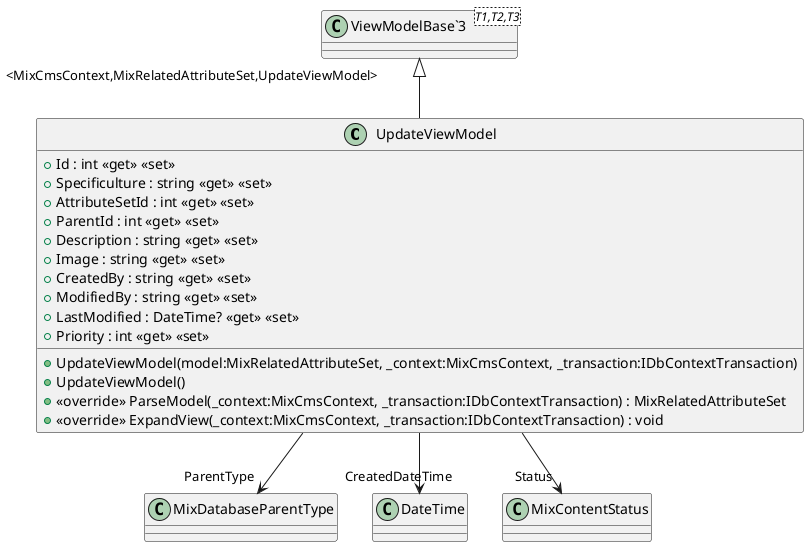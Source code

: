 @startuml
class UpdateViewModel {
    + Id : int <<get>> <<set>>
    + Specificulture : string <<get>> <<set>>
    + AttributeSetId : int <<get>> <<set>>
    + ParentId : int <<get>> <<set>>
    + Description : string <<get>> <<set>>
    + Image : string <<get>> <<set>>
    + CreatedBy : string <<get>> <<set>>
    + ModifiedBy : string <<get>> <<set>>
    + LastModified : DateTime? <<get>> <<set>>
    + Priority : int <<get>> <<set>>
    + UpdateViewModel(model:MixRelatedAttributeSet, _context:MixCmsContext, _transaction:IDbContextTransaction)
    + UpdateViewModel()
    + <<override>> ParseModel(_context:MixCmsContext, _transaction:IDbContextTransaction) : MixRelatedAttributeSet
    + <<override>> ExpandView(_context:MixCmsContext, _transaction:IDbContextTransaction) : void
}
class "ViewModelBase`3"<T1,T2,T3> {
}
"ViewModelBase`3" "<MixCmsContext,MixRelatedAttributeSet,UpdateViewModel>" <|-- UpdateViewModel
UpdateViewModel --> "ParentType" MixDatabaseParentType
UpdateViewModel --> "CreatedDateTime" DateTime
UpdateViewModel --> "Status" MixContentStatus
@enduml
